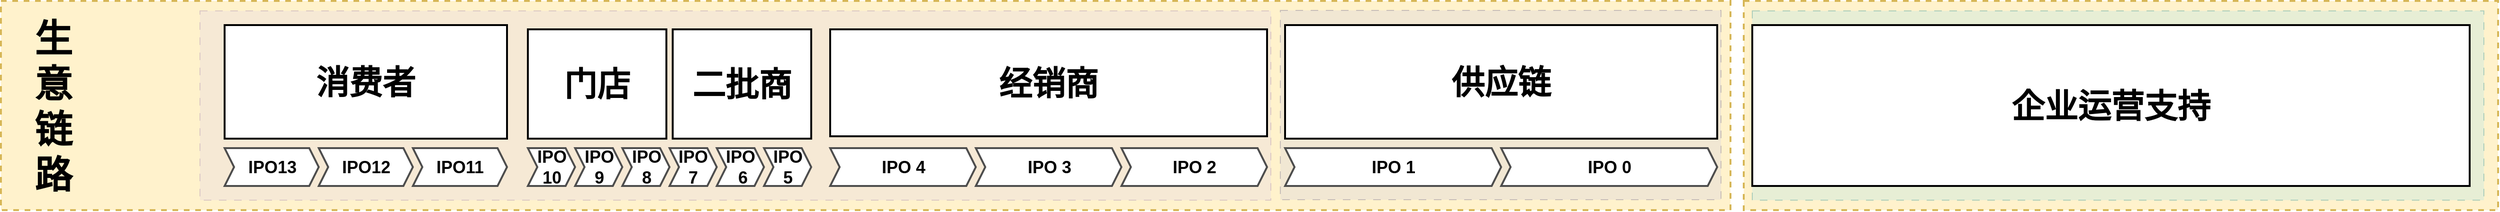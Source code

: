 <mxfile version="24.9.1">
  <diagram name="第 1 页" id="4cSfyPb76T959ORiDmeV">
    <mxGraphModel dx="-3724" dy="7190" grid="1" gridSize="10" guides="1" tooltips="1" connect="1" arrows="1" fold="1" page="1" pageScale="1" pageWidth="827" pageHeight="1169" math="0" shadow="0">
      <root>
        <mxCell id="0" />
        <mxCell id="1" parent="0" />
        <mxCell id="TIpomVPce3DMWdOmMt6m-1" value="&lt;span style=&quot;font-size: 40px; font-weight: 700;&quot;&gt;&amp;nbsp; &amp;nbsp;生&lt;br&gt;&amp;nbsp; &amp;nbsp;意&lt;br&gt;&amp;nbsp; &amp;nbsp;链&lt;br&gt;&amp;nbsp; &amp;nbsp;路&lt;/span&gt;" style="rounded=0;whiteSpace=wrap;html=1;dashed=1;glass=0;shadow=0;verticalAlign=middle;fillColor=#fff2cc;strokeColor=#d6b656;fillStyle=auto;strokeWidth=2;align=left;" vertex="1" parent="1">
          <mxGeometry x="6320" y="-5490" width="1825" height="221" as="geometry" />
        </mxCell>
        <mxCell id="TIpomVPce3DMWdOmMt6m-2" value="" style="rounded=0;whiteSpace=wrap;html=1;dashed=1;glass=0;shadow=0;verticalAlign=middle;fillColor=#fff2cc;strokeColor=#d6b656;fillStyle=auto;strokeWidth=2;align=left;fontFamily=Helvetica;fontSize=12;fontColor=default;" vertex="1" parent="1">
          <mxGeometry x="8159" y="-5490" width="796" height="221" as="geometry" />
        </mxCell>
        <mxCell id="TIpomVPce3DMWdOmMt6m-3" value="" style="rounded=0;whiteSpace=wrap;html=1;dashed=1;opacity=30;fillColor=#b0e3e6;strokeColor=#0e8088;dashPattern=8 8;" vertex="1" parent="1">
          <mxGeometry x="8168" y="-5479.5" width="772" height="200" as="geometry" />
        </mxCell>
        <mxCell id="TIpomVPce3DMWdOmMt6m-4" value="" style="rounded=0;whiteSpace=wrap;html=1;dashed=1;opacity=30;fillColor=#e1d5e7;strokeColor=#9673a6;dashPattern=8 8;" vertex="1" parent="1">
          <mxGeometry x="6530" y="-5479.5" width="1130" height="200" as="geometry" />
        </mxCell>
        <mxCell id="TIpomVPce3DMWdOmMt6m-5" value="&lt;font style=&quot;font-size: 35px;&quot;&gt;经销商&lt;/font&gt;" style="rounded=0;whiteSpace=wrap;html=1;fontStyle=1;strokeWidth=2;" vertex="1" parent="1">
          <mxGeometry x="7195" y="-5460" width="461" height="113" as="geometry" />
        </mxCell>
        <mxCell id="TIpomVPce3DMWdOmMt6m-6" value="" style="group;strokeWidth=2;" vertex="1" connectable="0" parent="1">
          <mxGeometry x="6876" y="-5334.5" width="299" height="40" as="geometry" />
        </mxCell>
        <mxCell id="TIpomVPce3DMWdOmMt6m-7" value="&lt;font size=&quot;1&quot; style=&quot;&quot;&gt;&lt;b style=&quot;font-size: 18px;&quot;&gt;IPO &lt;br&gt;10&lt;/b&gt;&lt;/font&gt;" style="html=1;shadow=0;dashed=0;align=center;verticalAlign=middle;shape=mxgraph.arrows2.arrow;dy=0;dx=10;notch=10;fillColor=#FFFFFF;strokeColor=#4D4D4D;strokeWidth=2;" vertex="1" parent="TIpomVPce3DMWdOmMt6m-6">
          <mxGeometry width="49.833" height="40" as="geometry" />
        </mxCell>
        <mxCell id="TIpomVPce3DMWdOmMt6m-8" value="&lt;font size=&quot;1&quot; style=&quot;&quot;&gt;&lt;b style=&quot;font-size: 18px;&quot;&gt;IPO &lt;br&gt;9&lt;/b&gt;&lt;/font&gt;" style="html=1;shadow=0;dashed=0;align=center;verticalAlign=middle;shape=mxgraph.arrows2.arrow;dy=0;dx=10;notch=10;fillColor=#FFFFFF;strokeColor=#4D4D4D;strokeWidth=2;" vertex="1" parent="TIpomVPce3DMWdOmMt6m-6">
          <mxGeometry x="49.833" width="49.833" height="40" as="geometry" />
        </mxCell>
        <mxCell id="TIpomVPce3DMWdOmMt6m-9" value="&lt;font size=&quot;1&quot; style=&quot;&quot;&gt;&lt;b style=&quot;font-size: 18px;&quot;&gt;IPO &lt;br&gt;8&lt;/b&gt;&lt;/font&gt;" style="html=1;shadow=0;dashed=0;align=center;verticalAlign=middle;shape=mxgraph.arrows2.arrow;dy=0;dx=10;notch=10;fillColor=#FFFFFF;strokeColor=#4D4D4D;strokeWidth=2;" vertex="1" parent="TIpomVPce3DMWdOmMt6m-6">
          <mxGeometry x="99.667" width="49.833" height="40" as="geometry" />
        </mxCell>
        <mxCell id="TIpomVPce3DMWdOmMt6m-10" value="&lt;font size=&quot;1&quot; style=&quot;&quot;&gt;&lt;b style=&quot;font-size: 18px;&quot;&gt;IPO &lt;br&gt;7&lt;/b&gt;&lt;/font&gt;" style="html=1;shadow=0;dashed=0;align=center;verticalAlign=middle;shape=mxgraph.arrows2.arrow;dy=0;dx=10;notch=10;fillColor=#FFFFFF;strokeColor=#4D4D4D;strokeWidth=2;" vertex="1" parent="TIpomVPce3DMWdOmMt6m-6">
          <mxGeometry x="149.5" width="49.833" height="40" as="geometry" />
        </mxCell>
        <mxCell id="TIpomVPce3DMWdOmMt6m-11" value="&lt;font size=&quot;1&quot; style=&quot;&quot;&gt;&lt;b style=&quot;font-size: 18px;&quot;&gt;IPO&lt;br&gt;&amp;nbsp;6&lt;/b&gt;&lt;/font&gt;" style="html=1;shadow=0;dashed=0;align=center;verticalAlign=middle;shape=mxgraph.arrows2.arrow;dy=0;dx=10;notch=10;fillColor=#FFFFFF;strokeColor=#4D4D4D;strokeWidth=2;" vertex="1" parent="TIpomVPce3DMWdOmMt6m-6">
          <mxGeometry x="199.333" width="49.833" height="40" as="geometry" />
        </mxCell>
        <mxCell id="TIpomVPce3DMWdOmMt6m-12" value="&lt;font size=&quot;1&quot; style=&quot;&quot;&gt;&lt;b style=&quot;font-size: 18px;&quot;&gt;IPO &lt;br&gt;5&lt;/b&gt;&lt;/font&gt;" style="html=1;shadow=0;dashed=0;align=center;verticalAlign=middle;shape=mxgraph.arrows2.arrow;dy=0;dx=10;notch=10;fillColor=#FFFFFF;strokeColor=#4D4D4D;strokeWidth=2;" vertex="1" parent="TIpomVPce3DMWdOmMt6m-6">
          <mxGeometry x="249.167" width="49.833" height="40" as="geometry" />
        </mxCell>
        <mxCell id="TIpomVPce3DMWdOmMt6m-13" value="" style="group" vertex="1" connectable="0" parent="1">
          <mxGeometry x="7675" y="-5464.5" width="460" height="194.5" as="geometry" />
        </mxCell>
        <mxCell id="TIpomVPce3DMWdOmMt6m-14" value="" style="rounded=0;whiteSpace=wrap;html=1;dashed=1;opacity=30;fillColor=#d0cee2;strokeColor=#56517e;dashPattern=8 8;" vertex="1" parent="TIpomVPce3DMWdOmMt6m-13">
          <mxGeometry x="-5" y="-15.5" width="465" height="200" as="geometry" />
        </mxCell>
        <mxCell id="TIpomVPce3DMWdOmMt6m-15" value="&lt;font style=&quot;font-size: 35px;&quot;&gt;供应链&lt;/font&gt;" style="rounded=0;whiteSpace=wrap;html=1;fontStyle=1;strokeWidth=2;" vertex="1" parent="TIpomVPce3DMWdOmMt6m-13">
          <mxGeometry width="456" height="120" as="geometry" />
        </mxCell>
        <mxCell id="TIpomVPce3DMWdOmMt6m-16" value="" style="group;strokeWidth=2;" vertex="1" connectable="0" parent="TIpomVPce3DMWdOmMt6m-13">
          <mxGeometry y="130" width="456" height="40" as="geometry" />
        </mxCell>
        <mxCell id="TIpomVPce3DMWdOmMt6m-17" value="&lt;font size=&quot;1&quot; style=&quot;&quot;&gt;&lt;b style=&quot;font-size: 18px;&quot;&gt;IPO 1&lt;/b&gt;&lt;/font&gt;" style="html=1;shadow=0;dashed=0;align=center;verticalAlign=middle;shape=mxgraph.arrows2.arrow;dy=0;dx=10;notch=10;fillColor=#FFFFFF;strokeColor=#4D4D4D;strokeWidth=2;" vertex="1" parent="TIpomVPce3DMWdOmMt6m-16">
          <mxGeometry width="228.0" height="40" as="geometry" />
        </mxCell>
        <mxCell id="TIpomVPce3DMWdOmMt6m-18" value="&lt;font size=&quot;1&quot; style=&quot;&quot;&gt;&lt;b style=&quot;font-size: 18px;&quot;&gt;IPO 0&lt;/b&gt;&lt;/font&gt;" style="html=1;shadow=0;dashed=0;align=center;verticalAlign=middle;shape=mxgraph.arrows2.arrow;dy=0;dx=10;notch=10;fillColor=#FFFFFF;strokeColor=#4D4D4D;strokeWidth=2;" vertex="1" parent="TIpomVPce3DMWdOmMt6m-16">
          <mxGeometry x="228.0" width="228.0" height="40" as="geometry" />
        </mxCell>
        <mxCell id="TIpomVPce3DMWdOmMt6m-19" value="" style="group" vertex="1" connectable="0" parent="1">
          <mxGeometry x="6556" y="-5464.5" width="298" height="170" as="geometry" />
        </mxCell>
        <mxCell id="TIpomVPce3DMWdOmMt6m-20" value="&lt;font style=&quot;font-size: 35px;&quot;&gt;消费者&lt;/font&gt;" style="rounded=0;whiteSpace=wrap;html=1;fontStyle=1;strokeWidth=2;fontSize=35;" vertex="1" parent="TIpomVPce3DMWdOmMt6m-19">
          <mxGeometry width="298" height="120" as="geometry" />
        </mxCell>
        <mxCell id="TIpomVPce3DMWdOmMt6m-21" value="&lt;font size=&quot;1&quot; style=&quot;&quot;&gt;&lt;b style=&quot;font-size: 18px;&quot;&gt;IPO13&lt;/b&gt;&lt;/font&gt;" style="html=1;shadow=0;dashed=0;align=center;verticalAlign=middle;shape=mxgraph.arrows2.arrow;dy=0;dx=10;notch=10;fillColor=#FFFFFF;strokeColor=#4D4D4D;strokeWidth=2;" vertex="1" parent="TIpomVPce3DMWdOmMt6m-19">
          <mxGeometry y="130" width="99.333" height="40" as="geometry" />
        </mxCell>
        <mxCell id="TIpomVPce3DMWdOmMt6m-22" value="&lt;font size=&quot;1&quot; style=&quot;&quot;&gt;&lt;b style=&quot;font-size: 18px;&quot;&gt;IPO12&lt;/b&gt;&lt;/font&gt;" style="html=1;shadow=0;dashed=0;align=center;verticalAlign=middle;shape=mxgraph.arrows2.arrow;dy=0;dx=10;notch=10;fillColor=#FFFFFF;strokeColor=#4D4D4D;strokeWidth=2;" vertex="1" parent="TIpomVPce3DMWdOmMt6m-19">
          <mxGeometry x="99.333" y="130" width="99.333" height="40" as="geometry" />
        </mxCell>
        <mxCell id="TIpomVPce3DMWdOmMt6m-23" value="&lt;font size=&quot;1&quot; style=&quot;&quot;&gt;&lt;b style=&quot;font-size: 18px;&quot;&gt;IPO11&lt;/b&gt;&lt;/font&gt;" style="html=1;shadow=0;dashed=0;align=center;verticalAlign=middle;shape=mxgraph.arrows2.arrow;dy=0;dx=10;notch=10;fillColor=#FFFFFF;strokeColor=#4D4D4D;strokeWidth=2;" vertex="1" parent="TIpomVPce3DMWdOmMt6m-19">
          <mxGeometry x="198.667" y="130" width="99.333" height="40" as="geometry" />
        </mxCell>
        <mxCell id="TIpomVPce3DMWdOmMt6m-24" value="&lt;font style=&quot;font-size: 35px;&quot;&gt;企业运营支持&lt;/font&gt;" style="rounded=0;whiteSpace=wrap;html=1;fontStyle=1;strokeWidth=2;" vertex="1" parent="1">
          <mxGeometry x="8168" y="-5464.5" width="757" height="170" as="geometry" />
        </mxCell>
        <mxCell id="TIpomVPce3DMWdOmMt6m-25" value="" style="group" vertex="1" connectable="0" parent="1">
          <mxGeometry x="6876" y="-5460" width="299" height="115.5" as="geometry" />
        </mxCell>
        <mxCell id="TIpomVPce3DMWdOmMt6m-26" value="&lt;font style=&quot;font-size: 35px;&quot;&gt;门店&lt;/font&gt;" style="rounded=0;whiteSpace=wrap;html=1;fontStyle=1;strokeWidth=2;" vertex="1" parent="TIpomVPce3DMWdOmMt6m-25">
          <mxGeometry width="146.163" height="115.5" as="geometry" />
        </mxCell>
        <mxCell id="TIpomVPce3DMWdOmMt6m-27" value="&lt;font style=&quot;font-size: 35px;&quot;&gt;二批商&lt;/font&gt;" style="rounded=0;whiteSpace=wrap;html=1;fontStyle=1;strokeWidth=2;" vertex="1" parent="TIpomVPce3DMWdOmMt6m-25">
          <mxGeometry x="152.837" width="146.163" height="115.5" as="geometry" />
        </mxCell>
        <mxCell id="TIpomVPce3DMWdOmMt6m-28" value="" style="group" vertex="1" connectable="0" parent="1">
          <mxGeometry x="7195" y="-5334.5" width="461" height="40" as="geometry" />
        </mxCell>
        <mxCell id="TIpomVPce3DMWdOmMt6m-29" value="&lt;font size=&quot;1&quot; style=&quot;&quot;&gt;&lt;b style=&quot;font-size: 18px;&quot;&gt;IPO 4&lt;/b&gt;&lt;/font&gt;" style="html=1;shadow=0;dashed=0;align=center;verticalAlign=middle;shape=mxgraph.arrows2.arrow;dy=0;dx=10;notch=10;fillColor=#FFFFFF;strokeColor=#4D4D4D;strokeWidth=2;" vertex="1" parent="TIpomVPce3DMWdOmMt6m-28">
          <mxGeometry width="153.667" height="40" as="geometry" />
        </mxCell>
        <mxCell id="TIpomVPce3DMWdOmMt6m-30" value="&lt;font size=&quot;1&quot; style=&quot;&quot;&gt;&lt;b style=&quot;font-size: 18px;&quot;&gt;IPO 3&lt;/b&gt;&lt;/font&gt;" style="html=1;shadow=0;dashed=0;align=center;verticalAlign=middle;shape=mxgraph.arrows2.arrow;dy=0;dx=10;notch=10;fillColor=#FFFFFF;strokeColor=#4D4D4D;strokeWidth=2;" vertex="1" parent="TIpomVPce3DMWdOmMt6m-28">
          <mxGeometry x="153.667" width="153.667" height="40" as="geometry" />
        </mxCell>
        <mxCell id="TIpomVPce3DMWdOmMt6m-31" value="&lt;font size=&quot;1&quot; style=&quot;&quot;&gt;&lt;b style=&quot;font-size: 18px;&quot;&gt;IPO 2&lt;/b&gt;&lt;/font&gt;" style="html=1;shadow=0;dashed=0;align=center;verticalAlign=middle;shape=mxgraph.arrows2.arrow;dy=0;dx=10;notch=10;fillColor=#FFFFFF;strokeColor=#4D4D4D;strokeWidth=2;" vertex="1" parent="TIpomVPce3DMWdOmMt6m-28">
          <mxGeometry x="307.333" width="153.667" height="40" as="geometry" />
        </mxCell>
      </root>
    </mxGraphModel>
  </diagram>
</mxfile>
